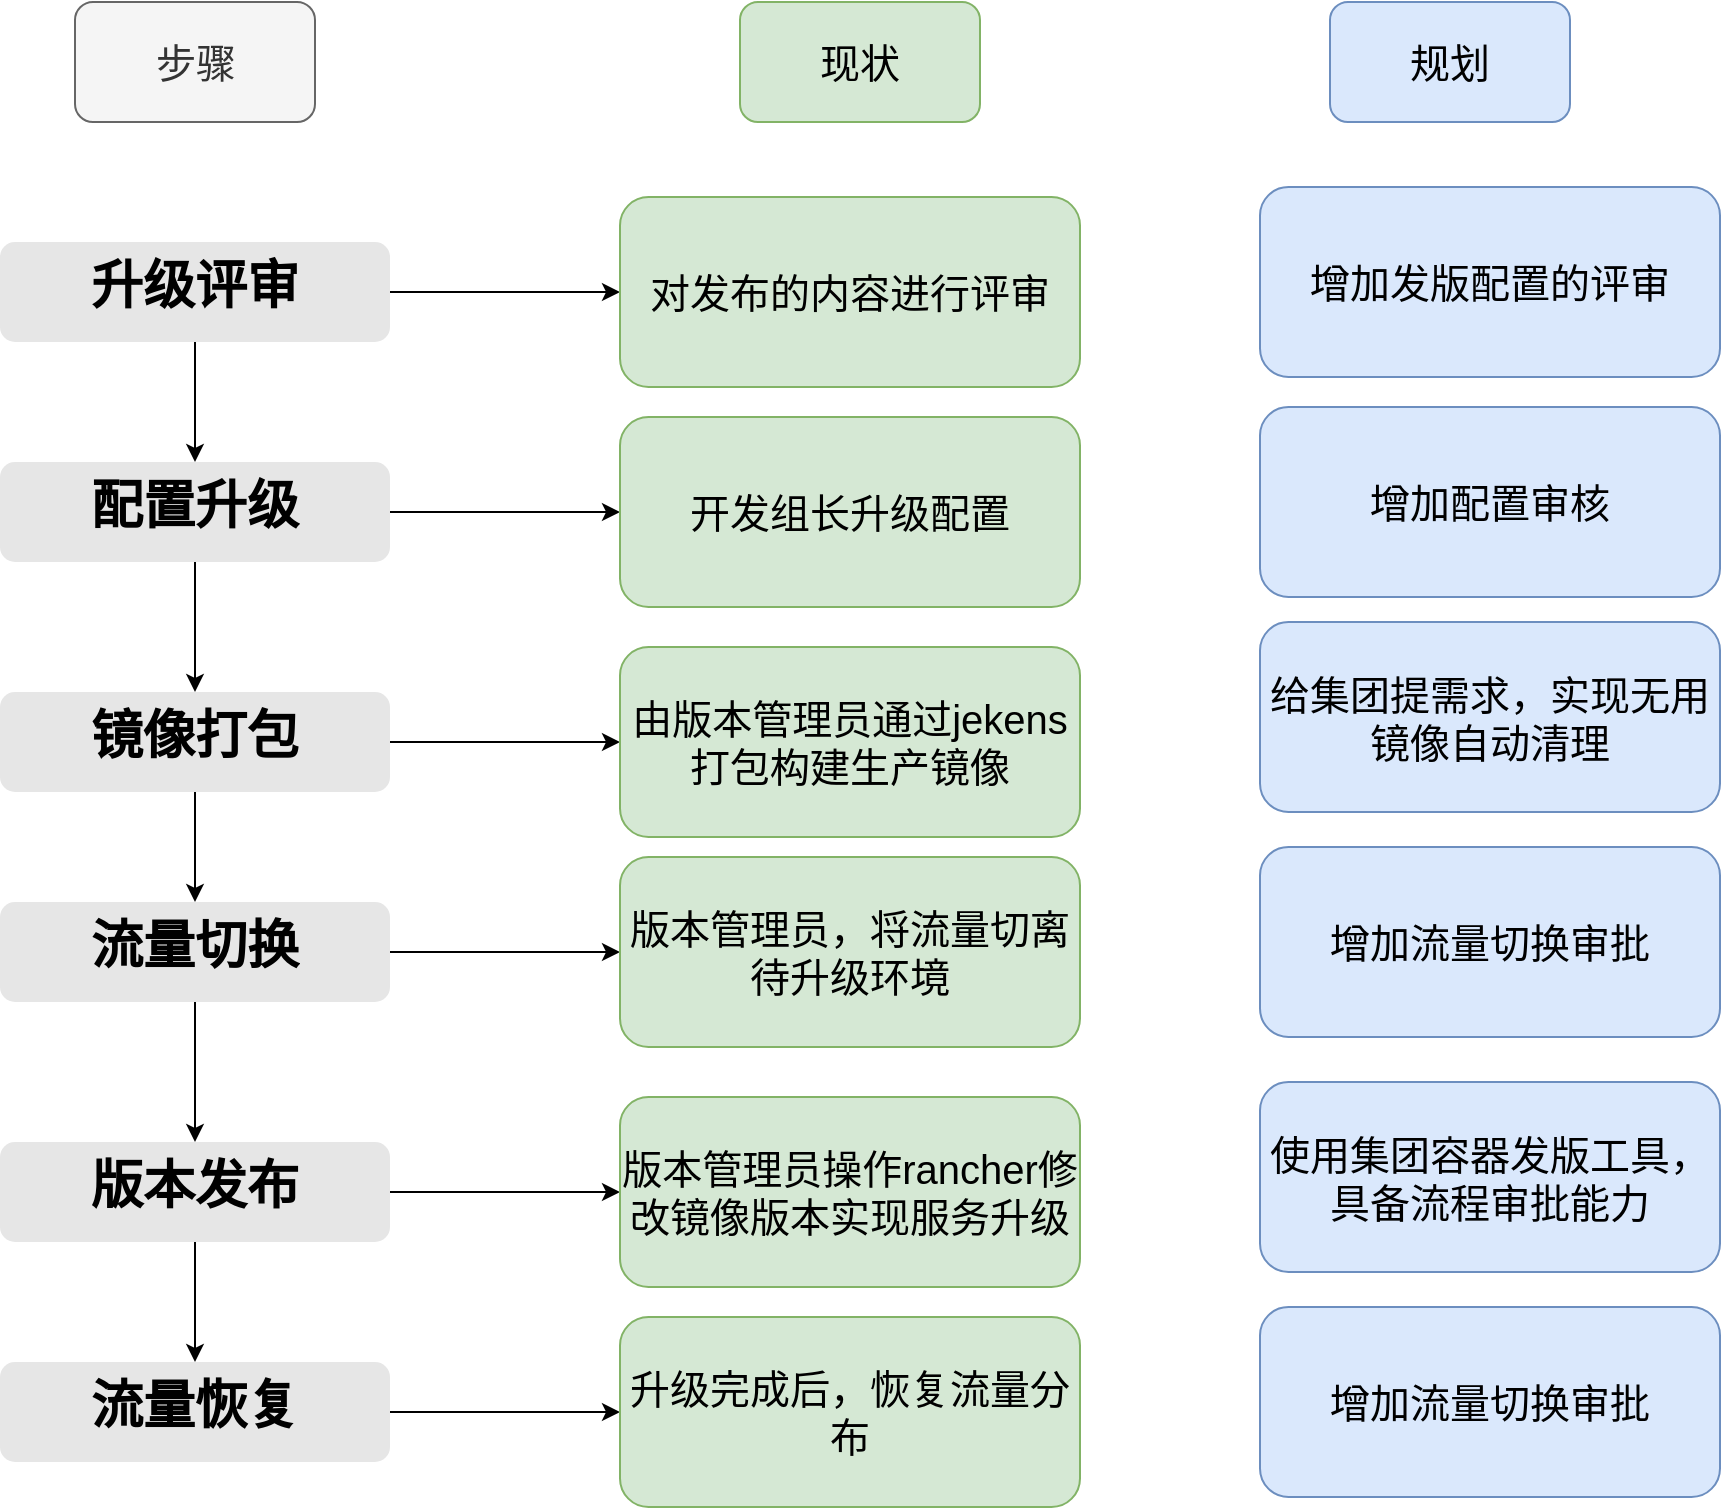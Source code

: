 <mxfile version="24.7.13" pages="2">
  <diagram name="Page-1" id="82e54ff1-d628-8f03-85c4-9753963a91cd">
    <mxGraphModel dx="2534" dy="728" grid="1" gridSize="10" guides="1" tooltips="1" connect="1" arrows="1" fold="1" page="1" pageScale="1" pageWidth="1100" pageHeight="850" background="#ffffff" math="0" shadow="0">
      <root>
        <mxCell id="0" />
        <mxCell id="1" parent="0" />
        <mxCell id="rip66BA0ASYzhw-7HGAd-47" value="" style="edgeStyle=orthogonalEdgeStyle;rounded=0;orthogonalLoop=1;jettySize=auto;html=1;" parent="1" source="rip66BA0ASYzhw-7HGAd-4" target="rip66BA0ASYzhw-7HGAd-42" edge="1">
          <mxGeometry relative="1" as="geometry" />
        </mxCell>
        <mxCell id="rip66BA0ASYzhw-7HGAd-61" style="edgeStyle=orthogonalEdgeStyle;rounded=0;orthogonalLoop=1;jettySize=auto;html=1;" parent="1" source="rip66BA0ASYzhw-7HGAd-4" target="rip66BA0ASYzhw-7HGAd-60" edge="1">
          <mxGeometry relative="1" as="geometry" />
        </mxCell>
        <mxCell id="rip66BA0ASYzhw-7HGAd-4" value="&lt;h1&gt;升级评审&lt;/h1&gt;" style="text;html=1;spacing=5;spacingTop=-20;whiteSpace=wrap;overflow=hidden;strokeColor=none;strokeWidth=3;fillColor=#E6E6E6;fontSize=13;fontColor=#000000;align=center;rounded=1;" parent="1" vertex="1">
          <mxGeometry x="-390" y="140" width="195" height="50" as="geometry" />
        </mxCell>
        <mxCell id="rip66BA0ASYzhw-7HGAd-48" value="" style="edgeStyle=orthogonalEdgeStyle;rounded=0;orthogonalLoop=1;jettySize=auto;html=1;" parent="1" source="rip66BA0ASYzhw-7HGAd-42" target="rip66BA0ASYzhw-7HGAd-43" edge="1">
          <mxGeometry relative="1" as="geometry" />
        </mxCell>
        <mxCell id="rip66BA0ASYzhw-7HGAd-65" style="edgeStyle=orthogonalEdgeStyle;rounded=0;orthogonalLoop=1;jettySize=auto;html=1;" parent="1" source="rip66BA0ASYzhw-7HGAd-42" target="rip66BA0ASYzhw-7HGAd-63" edge="1">
          <mxGeometry relative="1" as="geometry" />
        </mxCell>
        <mxCell id="rip66BA0ASYzhw-7HGAd-42" value="&lt;h1&gt;配置升级&lt;/h1&gt;&lt;h1&gt;&lt;p style=&quot;font-size: 13px; font-weight: 400;&quot;&gt;&lt;br&gt;&lt;/p&gt;&lt;/h1&gt;" style="text;html=1;spacing=5;spacingTop=-20;whiteSpace=wrap;overflow=hidden;strokeColor=none;strokeWidth=3;fillColor=#E6E6E6;fontSize=13;fontColor=#000000;align=center;rounded=1;" parent="1" vertex="1">
          <mxGeometry x="-390" y="250" width="195" height="50" as="geometry" />
        </mxCell>
        <mxCell id="rip66BA0ASYzhw-7HGAd-49" value="" style="edgeStyle=orthogonalEdgeStyle;rounded=0;orthogonalLoop=1;jettySize=auto;html=1;" parent="1" source="rip66BA0ASYzhw-7HGAd-43" target="rip66BA0ASYzhw-7HGAd-44" edge="1">
          <mxGeometry relative="1" as="geometry" />
        </mxCell>
        <mxCell id="rip66BA0ASYzhw-7HGAd-66" style="edgeStyle=orthogonalEdgeStyle;rounded=0;orthogonalLoop=1;jettySize=auto;html=1;" parent="1" source="rip66BA0ASYzhw-7HGAd-43" target="rip66BA0ASYzhw-7HGAd-64" edge="1">
          <mxGeometry relative="1" as="geometry" />
        </mxCell>
        <mxCell id="rip66BA0ASYzhw-7HGAd-43" value="&lt;h1&gt;镜像打包&lt;/h1&gt;&lt;h1&gt;&lt;p style=&quot;font-size: 13px; font-weight: 400;&quot;&gt;&lt;br&gt;&lt;/p&gt;&lt;/h1&gt;" style="text;html=1;spacing=5;spacingTop=-20;whiteSpace=wrap;overflow=hidden;strokeColor=none;strokeWidth=3;fillColor=#E6E6E6;fontSize=13;fontColor=#000000;align=center;rounded=1;" parent="1" vertex="1">
          <mxGeometry x="-390" y="365" width="195" height="50" as="geometry" />
        </mxCell>
        <mxCell id="rip66BA0ASYzhw-7HGAd-50" value="" style="edgeStyle=orthogonalEdgeStyle;rounded=0;orthogonalLoop=1;jettySize=auto;html=1;" parent="1" source="rip66BA0ASYzhw-7HGAd-44" target="rip66BA0ASYzhw-7HGAd-45" edge="1">
          <mxGeometry relative="1" as="geometry" />
        </mxCell>
        <mxCell id="rip66BA0ASYzhw-7HGAd-68" style="edgeStyle=orthogonalEdgeStyle;rounded=0;orthogonalLoop=1;jettySize=auto;html=1;" parent="1" source="rip66BA0ASYzhw-7HGAd-44" target="rip66BA0ASYzhw-7HGAd-67" edge="1">
          <mxGeometry relative="1" as="geometry" />
        </mxCell>
        <mxCell id="rip66BA0ASYzhw-7HGAd-44" value="&lt;h1&gt;流量切换&lt;/h1&gt;&lt;h1&gt;&lt;p&gt;&lt;br style=&quot;font-size: 13px; font-weight: 400;&quot;&gt;&lt;/p&gt;&lt;/h1&gt;" style="text;html=1;spacing=5;spacingTop=-20;whiteSpace=wrap;overflow=hidden;strokeColor=none;strokeWidth=3;fillColor=#E6E6E6;fontSize=13;fontColor=#000000;align=center;rounded=1;" parent="1" vertex="1">
          <mxGeometry x="-390" y="470" width="195" height="50" as="geometry" />
        </mxCell>
        <mxCell id="rip66BA0ASYzhw-7HGAd-51" value="" style="edgeStyle=orthogonalEdgeStyle;rounded=0;orthogonalLoop=1;jettySize=auto;html=1;" parent="1" source="rip66BA0ASYzhw-7HGAd-45" target="rip66BA0ASYzhw-7HGAd-46" edge="1">
          <mxGeometry relative="1" as="geometry" />
        </mxCell>
        <mxCell id="rip66BA0ASYzhw-7HGAd-70" style="edgeStyle=orthogonalEdgeStyle;rounded=0;orthogonalLoop=1;jettySize=auto;html=1;" parent="1" source="rip66BA0ASYzhw-7HGAd-45" target="rip66BA0ASYzhw-7HGAd-69" edge="1">
          <mxGeometry relative="1" as="geometry" />
        </mxCell>
        <mxCell id="rip66BA0ASYzhw-7HGAd-45" value="&lt;h1&gt;版本发布&lt;/h1&gt;&lt;h1&gt;&lt;p&gt;&lt;br style=&quot;font-size: 13px; font-weight: 400;&quot;&gt;&lt;/p&gt;&lt;/h1&gt;" style="text;html=1;spacing=5;spacingTop=-20;whiteSpace=wrap;overflow=hidden;strokeColor=none;strokeWidth=3;fillColor=#E6E6E6;fontSize=13;fontColor=#000000;align=center;rounded=1;" parent="1" vertex="1">
          <mxGeometry x="-390" y="590" width="195" height="50" as="geometry" />
        </mxCell>
        <mxCell id="rip66BA0ASYzhw-7HGAd-72" style="edgeStyle=orthogonalEdgeStyle;rounded=0;orthogonalLoop=1;jettySize=auto;html=1;" parent="1" source="rip66BA0ASYzhw-7HGAd-46" target="rip66BA0ASYzhw-7HGAd-71" edge="1">
          <mxGeometry relative="1" as="geometry" />
        </mxCell>
        <mxCell id="rip66BA0ASYzhw-7HGAd-46" value="&lt;h1&gt;流量恢复&lt;/h1&gt;&lt;h1&gt;&lt;p&gt;&lt;br style=&quot;font-size: 13px; font-weight: 400;&quot;&gt;&lt;/p&gt;&lt;/h1&gt;" style="text;html=1;spacing=5;spacingTop=-20;whiteSpace=wrap;overflow=hidden;strokeColor=none;strokeWidth=3;fillColor=#E6E6E6;fontSize=13;fontColor=#000000;align=center;rounded=1;" parent="1" vertex="1">
          <mxGeometry x="-390" y="700" width="195" height="50" as="geometry" />
        </mxCell>
        <mxCell id="rip66BA0ASYzhw-7HGAd-60" value="&lt;span style=&quot;font-size: 20px;&quot;&gt;对发布的内容进行评审&lt;/span&gt;" style="rounded=1;whiteSpace=wrap;html=1;fillColor=#d5e8d4;strokeColor=#82b366;" parent="1" vertex="1">
          <mxGeometry x="-80" y="117.5" width="230" height="95" as="geometry" />
        </mxCell>
        <mxCell id="rip66BA0ASYzhw-7HGAd-63" value="&lt;span style=&quot;font-size: 20px;&quot;&gt;开发组长升级配置&lt;/span&gt;" style="rounded=1;whiteSpace=wrap;html=1;fillColor=#d5e8d4;strokeColor=#82b366;" parent="1" vertex="1">
          <mxGeometry x="-80" y="227.5" width="230" height="95" as="geometry" />
        </mxCell>
        <mxCell id="rip66BA0ASYzhw-7HGAd-64" value="&lt;font style=&quot;font-size: 20px;&quot;&gt;由版本管理员通过jekens打包构建生产镜像&lt;/font&gt;" style="rounded=1;whiteSpace=wrap;html=1;fillColor=#d5e8d4;strokeColor=#82b366;" parent="1" vertex="1">
          <mxGeometry x="-80" y="342.5" width="230" height="95" as="geometry" />
        </mxCell>
        <mxCell id="rip66BA0ASYzhw-7HGAd-67" value="&lt;font style=&quot;font-size: 20px;&quot;&gt;版本管理员，将流量切离待升级环境&lt;/font&gt;" style="rounded=1;whiteSpace=wrap;html=1;fillColor=#d5e8d4;strokeColor=#82b366;" parent="1" vertex="1">
          <mxGeometry x="-80" y="447.5" width="230" height="95" as="geometry" />
        </mxCell>
        <mxCell id="rip66BA0ASYzhw-7HGAd-69" value="&lt;font style=&quot;font-size: 20px;&quot;&gt;版本管理员操作rancher修改镜像版本实现服务升级&lt;/font&gt;" style="rounded=1;whiteSpace=wrap;html=1;fillColor=#d5e8d4;strokeColor=#82b366;" parent="1" vertex="1">
          <mxGeometry x="-80" y="567.5" width="230" height="95" as="geometry" />
        </mxCell>
        <mxCell id="rip66BA0ASYzhw-7HGAd-71" value="&lt;font style=&quot;font-size: 20px;&quot;&gt;升级完成后，恢复流量分布&lt;/font&gt;" style="rounded=1;whiteSpace=wrap;html=1;fillColor=#d5e8d4;strokeColor=#82b366;" parent="1" vertex="1">
          <mxGeometry x="-80" y="677.5" width="230" height="95" as="geometry" />
        </mxCell>
        <mxCell id="rip66BA0ASYzhw-7HGAd-73" value="&lt;font style=&quot;font-size: 20px;&quot;&gt;使用集团容器发版工具，具备流程审批能力&lt;/font&gt;" style="rounded=1;whiteSpace=wrap;html=1;fillColor=#dae8fc;strokeColor=#6c8ebf;" parent="1" vertex="1">
          <mxGeometry x="240" y="560" width="230" height="95" as="geometry" />
        </mxCell>
        <mxCell id="rip66BA0ASYzhw-7HGAd-76" value="&lt;font style=&quot;font-size: 20px;&quot;&gt;步骤&lt;/font&gt;" style="rounded=1;whiteSpace=wrap;html=1;fillColor=#f5f5f5;strokeColor=#666666;fontColor=#333333;" parent="1" vertex="1">
          <mxGeometry x="-352.5" y="20" width="120" height="60" as="geometry" />
        </mxCell>
        <mxCell id="rip66BA0ASYzhw-7HGAd-77" value="&lt;font style=&quot;font-size: 20px;&quot;&gt;现状&lt;/font&gt;" style="rounded=1;whiteSpace=wrap;html=1;fillColor=#d5e8d4;strokeColor=#82b366;" parent="1" vertex="1">
          <mxGeometry x="-20" y="20" width="120" height="60" as="geometry" />
        </mxCell>
        <mxCell id="rip66BA0ASYzhw-7HGAd-79" value="&lt;font style=&quot;font-size: 20px;&quot;&gt;规划&lt;/font&gt;" style="rounded=1;whiteSpace=wrap;html=1;fillColor=#dae8fc;strokeColor=#6c8ebf;" parent="1" vertex="1">
          <mxGeometry x="275" y="20" width="120" height="60" as="geometry" />
        </mxCell>
        <mxCell id="rip66BA0ASYzhw-7HGAd-91" value="&lt;span style=&quot;font-size: 20px;&quot;&gt;给集团提需求，实现无用镜像自动清理&lt;/span&gt;" style="rounded=1;whiteSpace=wrap;html=1;fillColor=#dae8fc;strokeColor=#6c8ebf;" parent="1" vertex="1">
          <mxGeometry x="240" y="330" width="230" height="95" as="geometry" />
        </mxCell>
        <mxCell id="t3X1DROP_HDuHhPQzh5W-1" value="&lt;span style=&quot;font-size: 20px;&quot;&gt;增加发版配置的评审&lt;/span&gt;" style="rounded=1;whiteSpace=wrap;html=1;fillColor=#dae8fc;strokeColor=#6c8ebf;" parent="1" vertex="1">
          <mxGeometry x="240" y="112.5" width="230" height="95" as="geometry" />
        </mxCell>
        <mxCell id="t3X1DROP_HDuHhPQzh5W-2" value="&lt;span style=&quot;font-size: 20px;&quot;&gt;增加配置审核&lt;/span&gt;" style="rounded=1;whiteSpace=wrap;html=1;fillColor=#dae8fc;strokeColor=#6c8ebf;" parent="1" vertex="1">
          <mxGeometry x="240" y="222.5" width="230" height="95" as="geometry" />
        </mxCell>
        <mxCell id="t3X1DROP_HDuHhPQzh5W-4" value="&lt;font style=&quot;font-size: 20px;&quot;&gt;增加流量切换审批&lt;/font&gt;" style="rounded=1;whiteSpace=wrap;html=1;fillColor=#dae8fc;strokeColor=#6c8ebf;" parent="1" vertex="1">
          <mxGeometry x="240" y="442.5" width="230" height="95" as="geometry" />
        </mxCell>
        <mxCell id="t3X1DROP_HDuHhPQzh5W-6" value="&lt;span style=&quot;font-size: 20px;&quot;&gt;增加流量切换审批&lt;/span&gt;" style="rounded=1;whiteSpace=wrap;html=1;fillColor=#dae8fc;strokeColor=#6c8ebf;" parent="1" vertex="1">
          <mxGeometry x="240" y="672.5" width="230" height="95" as="geometry" />
        </mxCell>
      </root>
    </mxGraphModel>
  </diagram>
  <diagram name="Page-1 的副本" id="Ef9uLI2ICvP4NqgHvxW4">
    <mxGraphModel grid="1" page="1" gridSize="10" guides="1" tooltips="1" connect="1" arrows="1" fold="1" pageScale="1" pageWidth="1100" pageHeight="850" background="#ffffff" math="0" shadow="0">
      <root>
        <mxCell id="ogyZSI4x7HvovgySu4XQ-0" />
        <mxCell id="ogyZSI4x7HvovgySu4XQ-1" parent="ogyZSI4x7HvovgySu4XQ-0" />
        <mxCell id="ogyZSI4x7HvovgySu4XQ-2" value="" style="edgeStyle=orthogonalEdgeStyle;rounded=0;orthogonalLoop=1;jettySize=auto;html=1;" edge="1" parent="ogyZSI4x7HvovgySu4XQ-1" source="ogyZSI4x7HvovgySu4XQ-4" target="ogyZSI4x7HvovgySu4XQ-7">
          <mxGeometry relative="1" as="geometry" />
        </mxCell>
        <mxCell id="ogyZSI4x7HvovgySu4XQ-3" style="edgeStyle=orthogonalEdgeStyle;rounded=0;orthogonalLoop=1;jettySize=auto;html=1;" edge="1" parent="ogyZSI4x7HvovgySu4XQ-1" source="ogyZSI4x7HvovgySu4XQ-4" target="ogyZSI4x7HvovgySu4XQ-19">
          <mxGeometry relative="1" as="geometry" />
        </mxCell>
        <mxCell id="ogyZSI4x7HvovgySu4XQ-4" value="&lt;h1&gt;测试通过&lt;/h1&gt;&lt;h1&gt;&lt;p style=&quot;font-size: 13px; font-weight: 400;&quot;&gt;&lt;br&gt;&lt;/p&gt;&lt;/h1&gt;" style="text;html=1;spacing=5;spacingTop=-20;whiteSpace=wrap;overflow=hidden;strokeColor=none;strokeWidth=3;fillColor=#E6E6E6;fontSize=13;fontColor=#000000;align=center;rounded=1;" vertex="1" parent="ogyZSI4x7HvovgySu4XQ-1">
          <mxGeometry x="-390" y="140" width="195" height="50" as="geometry" />
        </mxCell>
        <mxCell id="ogyZSI4x7HvovgySu4XQ-5" value="" style="edgeStyle=orthogonalEdgeStyle;rounded=0;orthogonalLoop=1;jettySize=auto;html=1;" edge="1" parent="ogyZSI4x7HvovgySu4XQ-1" source="ogyZSI4x7HvovgySu4XQ-7" target="ogyZSI4x7HvovgySu4XQ-10">
          <mxGeometry relative="1" as="geometry" />
        </mxCell>
        <mxCell id="ogyZSI4x7HvovgySu4XQ-6" style="edgeStyle=orthogonalEdgeStyle;rounded=0;orthogonalLoop=1;jettySize=auto;html=1;" edge="1" parent="ogyZSI4x7HvovgySu4XQ-1" source="ogyZSI4x7HvovgySu4XQ-7" target="ogyZSI4x7HvovgySu4XQ-20">
          <mxGeometry relative="1" as="geometry" />
        </mxCell>
        <mxCell id="ogyZSI4x7HvovgySu4XQ-7" value="&lt;h1&gt;配置升级&lt;/h1&gt;&lt;h1&gt;&lt;p style=&quot;font-size: 13px; font-weight: 400;&quot;&gt;&lt;br&gt;&lt;/p&gt;&lt;/h1&gt;" style="text;html=1;spacing=5;spacingTop=-20;whiteSpace=wrap;overflow=hidden;strokeColor=none;strokeWidth=3;fillColor=#E6E6E6;fontSize=13;fontColor=#000000;align=center;rounded=1;" vertex="1" parent="ogyZSI4x7HvovgySu4XQ-1">
          <mxGeometry x="-390" y="250" width="195" height="50" as="geometry" />
        </mxCell>
        <mxCell id="ogyZSI4x7HvovgySu4XQ-8" value="" style="edgeStyle=orthogonalEdgeStyle;rounded=0;orthogonalLoop=1;jettySize=auto;html=1;" edge="1" parent="ogyZSI4x7HvovgySu4XQ-1" source="ogyZSI4x7HvovgySu4XQ-10" target="ogyZSI4x7HvovgySu4XQ-13">
          <mxGeometry relative="1" as="geometry" />
        </mxCell>
        <mxCell id="ogyZSI4x7HvovgySu4XQ-9" style="edgeStyle=orthogonalEdgeStyle;rounded=0;orthogonalLoop=1;jettySize=auto;html=1;" edge="1" parent="ogyZSI4x7HvovgySu4XQ-1" source="ogyZSI4x7HvovgySu4XQ-10" target="ogyZSI4x7HvovgySu4XQ-21">
          <mxGeometry relative="1" as="geometry" />
        </mxCell>
        <mxCell id="ogyZSI4x7HvovgySu4XQ-10" value="&lt;h1&gt;镜像打包&lt;/h1&gt;&lt;h1&gt;&lt;p style=&quot;font-size: 13px; font-weight: 400;&quot;&gt;&lt;br&gt;&lt;/p&gt;&lt;/h1&gt;" style="text;html=1;spacing=5;spacingTop=-20;whiteSpace=wrap;overflow=hidden;strokeColor=none;strokeWidth=3;fillColor=#E6E6E6;fontSize=13;fontColor=#000000;align=center;rounded=1;" vertex="1" parent="ogyZSI4x7HvovgySu4XQ-1">
          <mxGeometry x="-390" y="365" width="195" height="50" as="geometry" />
        </mxCell>
        <mxCell id="ogyZSI4x7HvovgySu4XQ-11" value="" style="edgeStyle=orthogonalEdgeStyle;rounded=0;orthogonalLoop=1;jettySize=auto;html=1;" edge="1" parent="ogyZSI4x7HvovgySu4XQ-1" source="ogyZSI4x7HvovgySu4XQ-13" target="ogyZSI4x7HvovgySu4XQ-16">
          <mxGeometry relative="1" as="geometry" />
        </mxCell>
        <mxCell id="ogyZSI4x7HvovgySu4XQ-12" style="edgeStyle=orthogonalEdgeStyle;rounded=0;orthogonalLoop=1;jettySize=auto;html=1;" edge="1" parent="ogyZSI4x7HvovgySu4XQ-1" source="ogyZSI4x7HvovgySu4XQ-13" target="ogyZSI4x7HvovgySu4XQ-22">
          <mxGeometry relative="1" as="geometry" />
        </mxCell>
        <mxCell id="ogyZSI4x7HvovgySu4XQ-13" value="&lt;h1&gt;流量切换&lt;/h1&gt;&lt;h1&gt;&lt;p&gt;&lt;br style=&quot;font-size: 13px; font-weight: 400;&quot;&gt;&lt;/p&gt;&lt;/h1&gt;" style="text;html=1;spacing=5;spacingTop=-20;whiteSpace=wrap;overflow=hidden;strokeColor=none;strokeWidth=3;fillColor=#E6E6E6;fontSize=13;fontColor=#000000;align=center;rounded=1;" vertex="1" parent="ogyZSI4x7HvovgySu4XQ-1">
          <mxGeometry x="-390" y="470" width="195" height="50" as="geometry" />
        </mxCell>
        <mxCell id="ogyZSI4x7HvovgySu4XQ-14" value="" style="edgeStyle=orthogonalEdgeStyle;rounded=0;orthogonalLoop=1;jettySize=auto;html=1;" edge="1" parent="ogyZSI4x7HvovgySu4XQ-1" source="ogyZSI4x7HvovgySu4XQ-16" target="ogyZSI4x7HvovgySu4XQ-18">
          <mxGeometry relative="1" as="geometry" />
        </mxCell>
        <mxCell id="ogyZSI4x7HvovgySu4XQ-15" style="edgeStyle=orthogonalEdgeStyle;rounded=0;orthogonalLoop=1;jettySize=auto;html=1;" edge="1" parent="ogyZSI4x7HvovgySu4XQ-1" source="ogyZSI4x7HvovgySu4XQ-16" target="ogyZSI4x7HvovgySu4XQ-23">
          <mxGeometry relative="1" as="geometry" />
        </mxCell>
        <mxCell id="ogyZSI4x7HvovgySu4XQ-16" value="&lt;h1&gt;版本发布&lt;/h1&gt;&lt;h1&gt;&lt;p&gt;&lt;br style=&quot;font-size: 13px; font-weight: 400;&quot;&gt;&lt;/p&gt;&lt;/h1&gt;" style="text;html=1;spacing=5;spacingTop=-20;whiteSpace=wrap;overflow=hidden;strokeColor=none;strokeWidth=3;fillColor=#E6E6E6;fontSize=13;fontColor=#000000;align=center;rounded=1;" vertex="1" parent="ogyZSI4x7HvovgySu4XQ-1">
          <mxGeometry x="-390" y="590" width="195" height="50" as="geometry" />
        </mxCell>
        <mxCell id="ogyZSI4x7HvovgySu4XQ-17" style="edgeStyle=orthogonalEdgeStyle;rounded=0;orthogonalLoop=1;jettySize=auto;html=1;" edge="1" parent="ogyZSI4x7HvovgySu4XQ-1" source="ogyZSI4x7HvovgySu4XQ-18" target="ogyZSI4x7HvovgySu4XQ-24">
          <mxGeometry relative="1" as="geometry" />
        </mxCell>
        <mxCell id="ogyZSI4x7HvovgySu4XQ-18" value="&lt;h1&gt;流量恢复&lt;/h1&gt;&lt;h1&gt;&lt;p&gt;&lt;br style=&quot;font-size: 13px; font-weight: 400;&quot;&gt;&lt;/p&gt;&lt;/h1&gt;" style="text;html=1;spacing=5;spacingTop=-20;whiteSpace=wrap;overflow=hidden;strokeColor=none;strokeWidth=3;fillColor=#E6E6E6;fontSize=13;fontColor=#000000;align=center;rounded=1;" vertex="1" parent="ogyZSI4x7HvovgySu4XQ-1">
          <mxGeometry x="-390" y="700" width="195" height="50" as="geometry" />
        </mxCell>
        <mxCell id="ogyZSI4x7HvovgySu4XQ-19" value="&lt;font style=&quot;font-size: 20px;&quot;&gt;测试组发出可以生产发结论，并在发版群里发接龙&lt;/font&gt;" style="rounded=1;whiteSpace=wrap;html=1;fillColor=#d5e8d4;strokeColor=#82b366;" vertex="1" parent="ogyZSI4x7HvovgySu4XQ-1">
          <mxGeometry x="-80" y="117.5" width="230" height="95" as="geometry" />
        </mxCell>
        <mxCell id="ogyZSI4x7HvovgySu4XQ-20" value="&lt;font style=&quot;font-size: 20px;&quot;&gt;开发组长提交升级脚本、配置Apollo&lt;/font&gt;" style="rounded=1;whiteSpace=wrap;html=1;fillColor=#d5e8d4;strokeColor=#82b366;" vertex="1" parent="ogyZSI4x7HvovgySu4XQ-1">
          <mxGeometry x="-80" y="227.5" width="230" height="95" as="geometry" />
        </mxCell>
        <mxCell id="ogyZSI4x7HvovgySu4XQ-21" value="&lt;font style=&quot;font-size: 20px;&quot;&gt;由版本管理员通过jekens打包构建生产镜像&lt;/font&gt;" style="rounded=1;whiteSpace=wrap;html=1;fillColor=#d5e8d4;strokeColor=#82b366;" vertex="1" parent="ogyZSI4x7HvovgySu4XQ-1">
          <mxGeometry x="-80" y="342.5" width="230" height="95" as="geometry" />
        </mxCell>
        <mxCell id="ogyZSI4x7HvovgySu4XQ-22" value="&lt;font style=&quot;font-size: 20px;&quot;&gt;版本管理员，将流量切离待升级环境&lt;/font&gt;" style="rounded=1;whiteSpace=wrap;html=1;fillColor=#d5e8d4;strokeColor=#82b366;" vertex="1" parent="ogyZSI4x7HvovgySu4XQ-1">
          <mxGeometry x="-80" y="447.5" width="230" height="95" as="geometry" />
        </mxCell>
        <mxCell id="ogyZSI4x7HvovgySu4XQ-23" value="&lt;font style=&quot;font-size: 20px;&quot;&gt;版本管理员操作rancher修改镜像版本实现服务升级&lt;/font&gt;" style="rounded=1;whiteSpace=wrap;html=1;fillColor=#d5e8d4;strokeColor=#82b366;" vertex="1" parent="ogyZSI4x7HvovgySu4XQ-1">
          <mxGeometry x="-80" y="567.5" width="230" height="95" as="geometry" />
        </mxCell>
        <mxCell id="ogyZSI4x7HvovgySu4XQ-24" value="&lt;font style=&quot;font-size: 20px;&quot;&gt;升级完成后，恢复流量分布&lt;/font&gt;" style="rounded=1;whiteSpace=wrap;html=1;fillColor=#d5e8d4;strokeColor=#82b366;" vertex="1" parent="ogyZSI4x7HvovgySu4XQ-1">
          <mxGeometry x="-80" y="677.5" width="230" height="95" as="geometry" />
        </mxCell>
        <mxCell id="ogyZSI4x7HvovgySu4XQ-25" value="&lt;font style=&quot;font-size: 20px;&quot;&gt;使用集团容器发版工具，具备流程审批能力&lt;/font&gt;" style="rounded=1;whiteSpace=wrap;html=1;fillColor=#dae8fc;strokeColor=#6c8ebf;" vertex="1" parent="ogyZSI4x7HvovgySu4XQ-1">
          <mxGeometry x="520" y="570" width="230" height="95" as="geometry" />
        </mxCell>
        <mxCell id="ogyZSI4x7HvovgySu4XQ-26" value="&lt;font style=&quot;font-size: 20px;&quot;&gt;步骤&lt;/font&gt;" style="rounded=1;whiteSpace=wrap;html=1;fillColor=#f5f5f5;strokeColor=#666666;fontColor=#333333;" vertex="1" parent="ogyZSI4x7HvovgySu4XQ-1">
          <mxGeometry x="-352.5" y="20" width="120" height="60" as="geometry" />
        </mxCell>
        <mxCell id="ogyZSI4x7HvovgySu4XQ-27" value="&lt;font style=&quot;font-size: 20px;&quot;&gt;现状&lt;/font&gt;" style="rounded=1;whiteSpace=wrap;html=1;fillColor=#d5e8d4;strokeColor=#82b366;" vertex="1" parent="ogyZSI4x7HvovgySu4XQ-1">
          <mxGeometry x="-20" y="20" width="120" height="60" as="geometry" />
        </mxCell>
        <mxCell id="ogyZSI4x7HvovgySu4XQ-28" value="&lt;font style=&quot;font-size: 20px;&quot;&gt;不足&lt;/font&gt;" style="rounded=1;whiteSpace=wrap;html=1;fillColor=#f8cecc;strokeColor=#b85450;" vertex="1" parent="ogyZSI4x7HvovgySu4XQ-1">
          <mxGeometry x="290" y="20" width="120" height="60" as="geometry" />
        </mxCell>
        <mxCell id="ogyZSI4x7HvovgySu4XQ-29" value="&lt;font style=&quot;font-size: 20px;&quot;&gt;规划&lt;/font&gt;" style="rounded=1;whiteSpace=wrap;html=1;fillColor=#dae8fc;strokeColor=#6c8ebf;" vertex="1" parent="ogyZSI4x7HvovgySu4XQ-1">
          <mxGeometry x="575" y="20" width="120" height="60" as="geometry" />
        </mxCell>
        <mxCell id="ogyZSI4x7HvovgySu4XQ-30" value="&lt;font style=&quot;font-size: 20px;&quot;&gt;无&lt;/font&gt;" style="rounded=1;whiteSpace=wrap;html=1;fillColor=#f8cecc;strokeColor=#b85450;" vertex="1" parent="ogyZSI4x7HvovgySu4XQ-1">
          <mxGeometry x="230" y="120" width="230" height="95" as="geometry" />
        </mxCell>
        <mxCell id="ogyZSI4x7HvovgySu4XQ-31" value="&lt;span style=&quot;font-size: 20px;&quot;&gt;无&lt;/span&gt;" style="rounded=1;whiteSpace=wrap;html=1;fillColor=#f8cecc;strokeColor=#b85450;" vertex="1" parent="ogyZSI4x7HvovgySu4XQ-1">
          <mxGeometry x="230" y="230" width="230" height="95" as="geometry" />
        </mxCell>
        <mxCell id="ogyZSI4x7HvovgySu4XQ-32" value="&lt;span style=&quot;font-size: 20px;&quot;&gt;需要手动清理生产harbor镜像，存在风险&lt;/span&gt;" style="rounded=1;whiteSpace=wrap;html=1;fillColor=#f8cecc;strokeColor=#b85450;" vertex="1" parent="ogyZSI4x7HvovgySu4XQ-1">
          <mxGeometry x="230" y="345" width="230" height="95" as="geometry" />
        </mxCell>
        <mxCell id="ogyZSI4x7HvovgySu4XQ-33" value="&lt;font style=&quot;font-size: 20px;&quot;&gt;无&lt;/font&gt;" style="rounded=1;whiteSpace=wrap;html=1;fillColor=#f8cecc;strokeColor=#b85450;" vertex="1" parent="ogyZSI4x7HvovgySu4XQ-1">
          <mxGeometry x="230" y="450" width="230" height="95" as="geometry" />
        </mxCell>
        <mxCell id="ogyZSI4x7HvovgySu4XQ-34" value="&lt;span style=&quot;font-size: 20px;&quot;&gt;没有审批流程&lt;/span&gt;" style="rounded=1;whiteSpace=wrap;html=1;fillColor=#f8cecc;strokeColor=#b85450;" vertex="1" parent="ogyZSI4x7HvovgySu4XQ-1">
          <mxGeometry x="230" y="570" width="230" height="95" as="geometry" />
        </mxCell>
        <mxCell id="ogyZSI4x7HvovgySu4XQ-35" value="&lt;span style=&quot;font-size: 20px;&quot;&gt;无&lt;/span&gt;" style="rounded=1;whiteSpace=wrap;html=1;fillColor=#f8cecc;strokeColor=#b85450;" vertex="1" parent="ogyZSI4x7HvovgySu4XQ-1">
          <mxGeometry x="230" y="680" width="230" height="95" as="geometry" />
        </mxCell>
        <mxCell id="ogyZSI4x7HvovgySu4XQ-36" value="&lt;span style=&quot;font-size: 20px;&quot;&gt;无&lt;/span&gt;" style="rounded=1;whiteSpace=wrap;html=1;fillColor=#dae8fc;strokeColor=#6c8ebf;" vertex="1" parent="ogyZSI4x7HvovgySu4XQ-1">
          <mxGeometry x="520" y="120" width="230" height="95" as="geometry" />
        </mxCell>
        <mxCell id="ogyZSI4x7HvovgySu4XQ-37" value="&lt;span style=&quot;font-size: 20px;&quot;&gt;无&lt;/span&gt;" style="rounded=1;whiteSpace=wrap;html=1;fillColor=#dae8fc;strokeColor=#6c8ebf;" vertex="1" parent="ogyZSI4x7HvovgySu4XQ-1">
          <mxGeometry x="520" y="230" width="230" height="95" as="geometry" />
        </mxCell>
        <mxCell id="ogyZSI4x7HvovgySu4XQ-38" value="&lt;span style=&quot;font-size: 20px;&quot;&gt;给集团提需求，实现无用镜像自动清理&lt;/span&gt;" style="rounded=1;whiteSpace=wrap;html=1;fillColor=#dae8fc;strokeColor=#6c8ebf;" vertex="1" parent="ogyZSI4x7HvovgySu4XQ-1">
          <mxGeometry x="520" y="345" width="230" height="95" as="geometry" />
        </mxCell>
        <mxCell id="ogyZSI4x7HvovgySu4XQ-39" value="&lt;font style=&quot;font-size: 20px;&quot;&gt;无&lt;/font&gt;" style="rounded=1;whiteSpace=wrap;html=1;fillColor=#dae8fc;strokeColor=#6c8ebf;" vertex="1" parent="ogyZSI4x7HvovgySu4XQ-1">
          <mxGeometry x="520" y="450" width="230" height="95" as="geometry" />
        </mxCell>
        <mxCell id="ogyZSI4x7HvovgySu4XQ-40" value="&lt;font style=&quot;font-size: 20px;&quot;&gt;无&lt;/font&gt;" style="rounded=1;whiteSpace=wrap;html=1;fillColor=#dae8fc;strokeColor=#6c8ebf;" vertex="1" parent="ogyZSI4x7HvovgySu4XQ-1">
          <mxGeometry x="520" y="680" width="230" height="95" as="geometry" />
        </mxCell>
      </root>
    </mxGraphModel>
  </diagram>
</mxfile>
